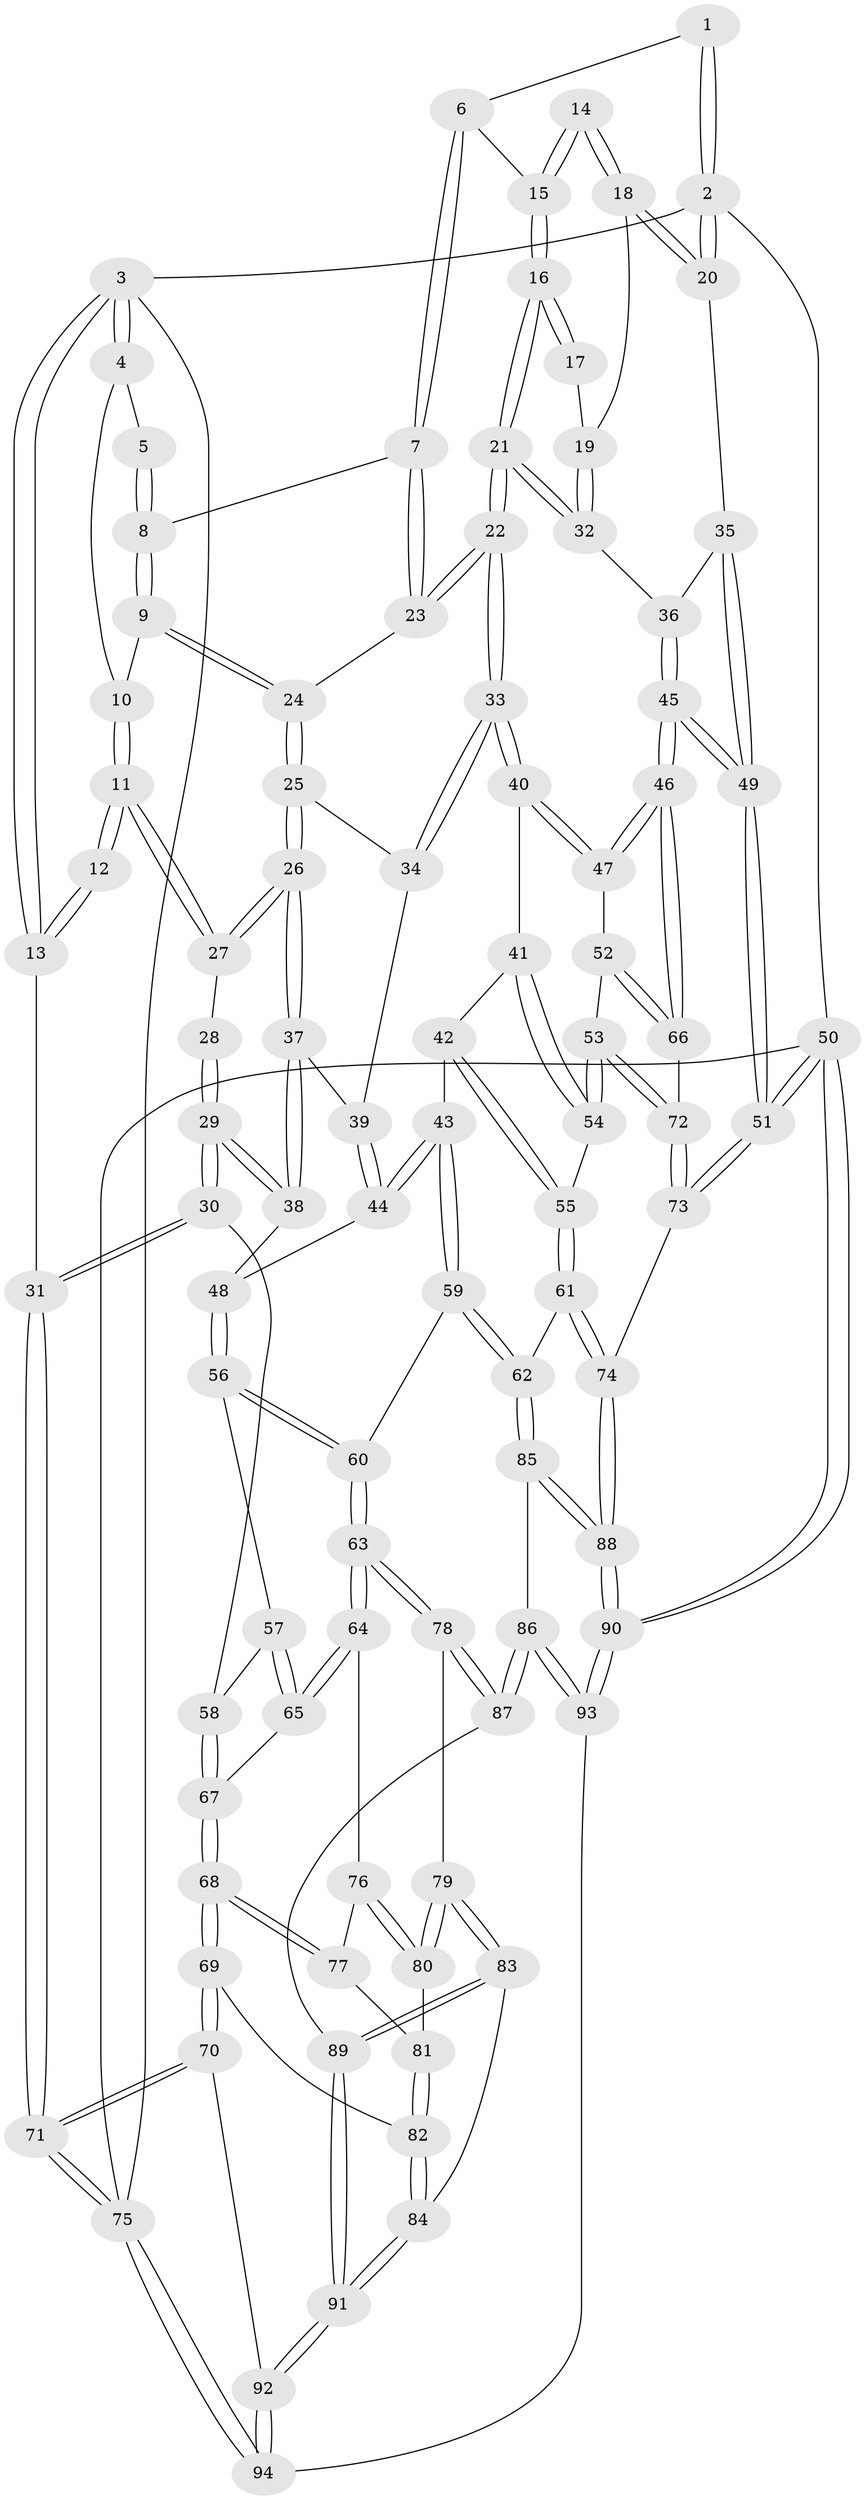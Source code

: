 // Generated by graph-tools (version 1.1) at 2025/11/02/27/25 16:11:55]
// undirected, 94 vertices, 232 edges
graph export_dot {
graph [start="1"]
  node [color=gray90,style=filled];
  1 [pos="+0.7054099662920517+0"];
  2 [pos="+1+0"];
  3 [pos="+0+0"];
  4 [pos="+0.29816861405706707+0"];
  5 [pos="+0.6348701569190315+0"];
  6 [pos="+0.7529590943785575+0.028628859608447278"];
  7 [pos="+0.6625360583765516+0.10511704650624693"];
  8 [pos="+0.5614292116112223+0.033365394598815226"];
  9 [pos="+0.5172067226917704+0.09416844080795202"];
  10 [pos="+0.30767791935032246+0"];
  11 [pos="+0.28561498712640015+0.04838479218727736"];
  12 [pos="+0.05880601052218091+0.08379992736875809"];
  13 [pos="+0+0.014472885477941465"];
  14 [pos="+0.8763473239463432+0.054910910153568894"];
  15 [pos="+0.7553689452219993+0.03165734198220667"];
  16 [pos="+0.789842500573133+0.1373123372927346"];
  17 [pos="+0.863831559582147+0.11957241692138441"];
  18 [pos="+1+0.03881073654639485"];
  19 [pos="+0.93135269354316+0.13346674083423968"];
  20 [pos="+1+0"];
  21 [pos="+0.7861528501823566+0.2950164947092155"];
  22 [pos="+0.7223706133886205+0.3280700290531414"];
  23 [pos="+0.6498440538166975+0.13423428167135024"];
  24 [pos="+0.5173457423301528+0.14404294705042753"];
  25 [pos="+0.4927616900799219+0.19694515319841494"];
  26 [pos="+0.3112404810661229+0.20761068367184843"];
  27 [pos="+0.2910612837835677+0.14957618763023356"];
  28 [pos="+0.15265038265448605+0.15277586595328452"];
  29 [pos="+0+0.3676067278952825"];
  30 [pos="+0+0.3699692756008949"];
  31 [pos="+0+0.3531643057157085"];
  32 [pos="+0.8127130234529405+0.29524555325031293"];
  33 [pos="+0.7140762388373738+0.33607842681107425"];
  34 [pos="+0.5162364218802853+0.228216376724513"];
  35 [pos="+1+0.18295290000571993"];
  36 [pos="+0.8453089672358751+0.30451992319077553"];
  37 [pos="+0.27830963066156716+0.2959139129120385"];
  38 [pos="+0.26660199284367675+0.3216195314266717"];
  39 [pos="+0.4836598181900037+0.3209864153181974"];
  40 [pos="+0.694644106094783+0.39505953916125064"];
  41 [pos="+0.6754519286223977+0.41994980587060915"];
  42 [pos="+0.5838619751615304+0.45870517030821195"];
  43 [pos="+0.5424034973015033+0.47020192880498085"];
  44 [pos="+0.4750282164918986+0.44463266645521876"];
  45 [pos="+1+0.6095762784699893"];
  46 [pos="+1+0.6025662363676666"];
  47 [pos="+0.8907495739063124+0.5365069043277617"];
  48 [pos="+0.33948948928795636+0.44396439881864913"];
  49 [pos="+1+0.6354303993896956"];
  50 [pos="+1+1"];
  51 [pos="+1+0.7459480748220279"];
  52 [pos="+0.785953371109832+0.5733028628625766"];
  53 [pos="+0.7251860350712552+0.5831533057727387"];
  54 [pos="+0.7163828463139837+0.5691148571709777"];
  55 [pos="+0.6231304314879054+0.6216047577968683"];
  56 [pos="+0.3378144350990703+0.44892724284884755"];
  57 [pos="+0.32794038672680037+0.46914216336661085"];
  58 [pos="+0.07348977700719826+0.5167061534124734"];
  59 [pos="+0.5019124987327128+0.6569825092569177"];
  60 [pos="+0.483748692227743+0.6604952920476319"];
  61 [pos="+0.5857116430358185+0.6856868344271366"];
  62 [pos="+0.5155798255040026+0.6664180591539458"];
  63 [pos="+0.3943601463589375+0.6953002963718243"];
  64 [pos="+0.29164536846226086+0.602394734383725"];
  65 [pos="+0.2894560300170266+0.5826871590396239"];
  66 [pos="+0.8481399720037975+0.6275917050049061"];
  67 [pos="+0.08981699342399417+0.5405313009573562"];
  68 [pos="+0.10984061063896076+0.69580725017965"];
  69 [pos="+0.07022512418326374+0.7649132721444073"];
  70 [pos="+0+0.8020612686073724"];
  71 [pos="+0+0.8877093758764134"];
  72 [pos="+0.7399399955683205+0.6524395311884149"];
  73 [pos="+0.7276799037050709+0.7015740195583337"];
  74 [pos="+0.6835270555184412+0.7606528116699537"];
  75 [pos="+0+1"];
  76 [pos="+0.2692265972430457+0.6247967955464693"];
  77 [pos="+0.1802266860899063+0.6758351674422887"];
  78 [pos="+0.3798646586668371+0.7519467768291198"];
  79 [pos="+0.2919091589255365+0.7871236185921056"];
  80 [pos="+0.25825846858035184+0.7303260525463129"];
  81 [pos="+0.22848478924490898+0.7311743207283263"];
  82 [pos="+0.18191004222221485+0.822728488509041"];
  83 [pos="+0.2897528798884877+0.7893758179963382"];
  84 [pos="+0.1968066251962538+0.8336352230446541"];
  85 [pos="+0.5147140429767671+0.8621268774068218"];
  86 [pos="+0.4453223759067476+0.8787794420330779"];
  87 [pos="+0.4415605154042881+0.8760289683512509"];
  88 [pos="+0.693206576115843+0.8859440043169039"];
  89 [pos="+0.326758946376823+0.8955616576389015"];
  90 [pos="+0.9358940280354245+1"];
  91 [pos="+0.22923165609942914+0.966202213579423"];
  92 [pos="+0.22450458546426216+0.9883958478808463"];
  93 [pos="+0.4158831124706794+1"];
  94 [pos="+0.20032829306007005+1"];
  1 -- 2;
  1 -- 2;
  1 -- 6;
  2 -- 3;
  2 -- 20;
  2 -- 20;
  2 -- 50;
  3 -- 4;
  3 -- 4;
  3 -- 13;
  3 -- 13;
  3 -- 75;
  4 -- 5;
  4 -- 10;
  5 -- 8;
  5 -- 8;
  6 -- 7;
  6 -- 7;
  6 -- 15;
  7 -- 8;
  7 -- 23;
  7 -- 23;
  8 -- 9;
  8 -- 9;
  9 -- 10;
  9 -- 24;
  9 -- 24;
  10 -- 11;
  10 -- 11;
  11 -- 12;
  11 -- 12;
  11 -- 27;
  11 -- 27;
  12 -- 13;
  12 -- 13;
  13 -- 31;
  14 -- 15;
  14 -- 15;
  14 -- 18;
  14 -- 18;
  15 -- 16;
  15 -- 16;
  16 -- 17;
  16 -- 17;
  16 -- 21;
  16 -- 21;
  17 -- 19;
  18 -- 19;
  18 -- 20;
  18 -- 20;
  19 -- 32;
  19 -- 32;
  20 -- 35;
  21 -- 22;
  21 -- 22;
  21 -- 32;
  21 -- 32;
  22 -- 23;
  22 -- 23;
  22 -- 33;
  22 -- 33;
  23 -- 24;
  24 -- 25;
  24 -- 25;
  25 -- 26;
  25 -- 26;
  25 -- 34;
  26 -- 27;
  26 -- 27;
  26 -- 37;
  26 -- 37;
  27 -- 28;
  28 -- 29;
  28 -- 29;
  29 -- 30;
  29 -- 30;
  29 -- 38;
  29 -- 38;
  30 -- 31;
  30 -- 31;
  30 -- 58;
  31 -- 71;
  31 -- 71;
  32 -- 36;
  33 -- 34;
  33 -- 34;
  33 -- 40;
  33 -- 40;
  34 -- 39;
  35 -- 36;
  35 -- 49;
  35 -- 49;
  36 -- 45;
  36 -- 45;
  37 -- 38;
  37 -- 38;
  37 -- 39;
  38 -- 48;
  39 -- 44;
  39 -- 44;
  40 -- 41;
  40 -- 47;
  40 -- 47;
  41 -- 42;
  41 -- 54;
  41 -- 54;
  42 -- 43;
  42 -- 55;
  42 -- 55;
  43 -- 44;
  43 -- 44;
  43 -- 59;
  43 -- 59;
  44 -- 48;
  45 -- 46;
  45 -- 46;
  45 -- 49;
  45 -- 49;
  46 -- 47;
  46 -- 47;
  46 -- 66;
  46 -- 66;
  47 -- 52;
  48 -- 56;
  48 -- 56;
  49 -- 51;
  49 -- 51;
  50 -- 51;
  50 -- 51;
  50 -- 90;
  50 -- 90;
  50 -- 75;
  51 -- 73;
  51 -- 73;
  52 -- 53;
  52 -- 66;
  52 -- 66;
  53 -- 54;
  53 -- 54;
  53 -- 72;
  53 -- 72;
  54 -- 55;
  55 -- 61;
  55 -- 61;
  56 -- 57;
  56 -- 60;
  56 -- 60;
  57 -- 58;
  57 -- 65;
  57 -- 65;
  58 -- 67;
  58 -- 67;
  59 -- 60;
  59 -- 62;
  59 -- 62;
  60 -- 63;
  60 -- 63;
  61 -- 62;
  61 -- 74;
  61 -- 74;
  62 -- 85;
  62 -- 85;
  63 -- 64;
  63 -- 64;
  63 -- 78;
  63 -- 78;
  64 -- 65;
  64 -- 65;
  64 -- 76;
  65 -- 67;
  66 -- 72;
  67 -- 68;
  67 -- 68;
  68 -- 69;
  68 -- 69;
  68 -- 77;
  68 -- 77;
  69 -- 70;
  69 -- 70;
  69 -- 82;
  70 -- 71;
  70 -- 71;
  70 -- 92;
  71 -- 75;
  71 -- 75;
  72 -- 73;
  72 -- 73;
  73 -- 74;
  74 -- 88;
  74 -- 88;
  75 -- 94;
  75 -- 94;
  76 -- 77;
  76 -- 80;
  76 -- 80;
  77 -- 81;
  78 -- 79;
  78 -- 87;
  78 -- 87;
  79 -- 80;
  79 -- 80;
  79 -- 83;
  79 -- 83;
  80 -- 81;
  81 -- 82;
  81 -- 82;
  82 -- 84;
  82 -- 84;
  83 -- 84;
  83 -- 89;
  83 -- 89;
  84 -- 91;
  84 -- 91;
  85 -- 86;
  85 -- 88;
  85 -- 88;
  86 -- 87;
  86 -- 87;
  86 -- 93;
  86 -- 93;
  87 -- 89;
  88 -- 90;
  88 -- 90;
  89 -- 91;
  89 -- 91;
  90 -- 93;
  90 -- 93;
  91 -- 92;
  91 -- 92;
  92 -- 94;
  92 -- 94;
  93 -- 94;
}

